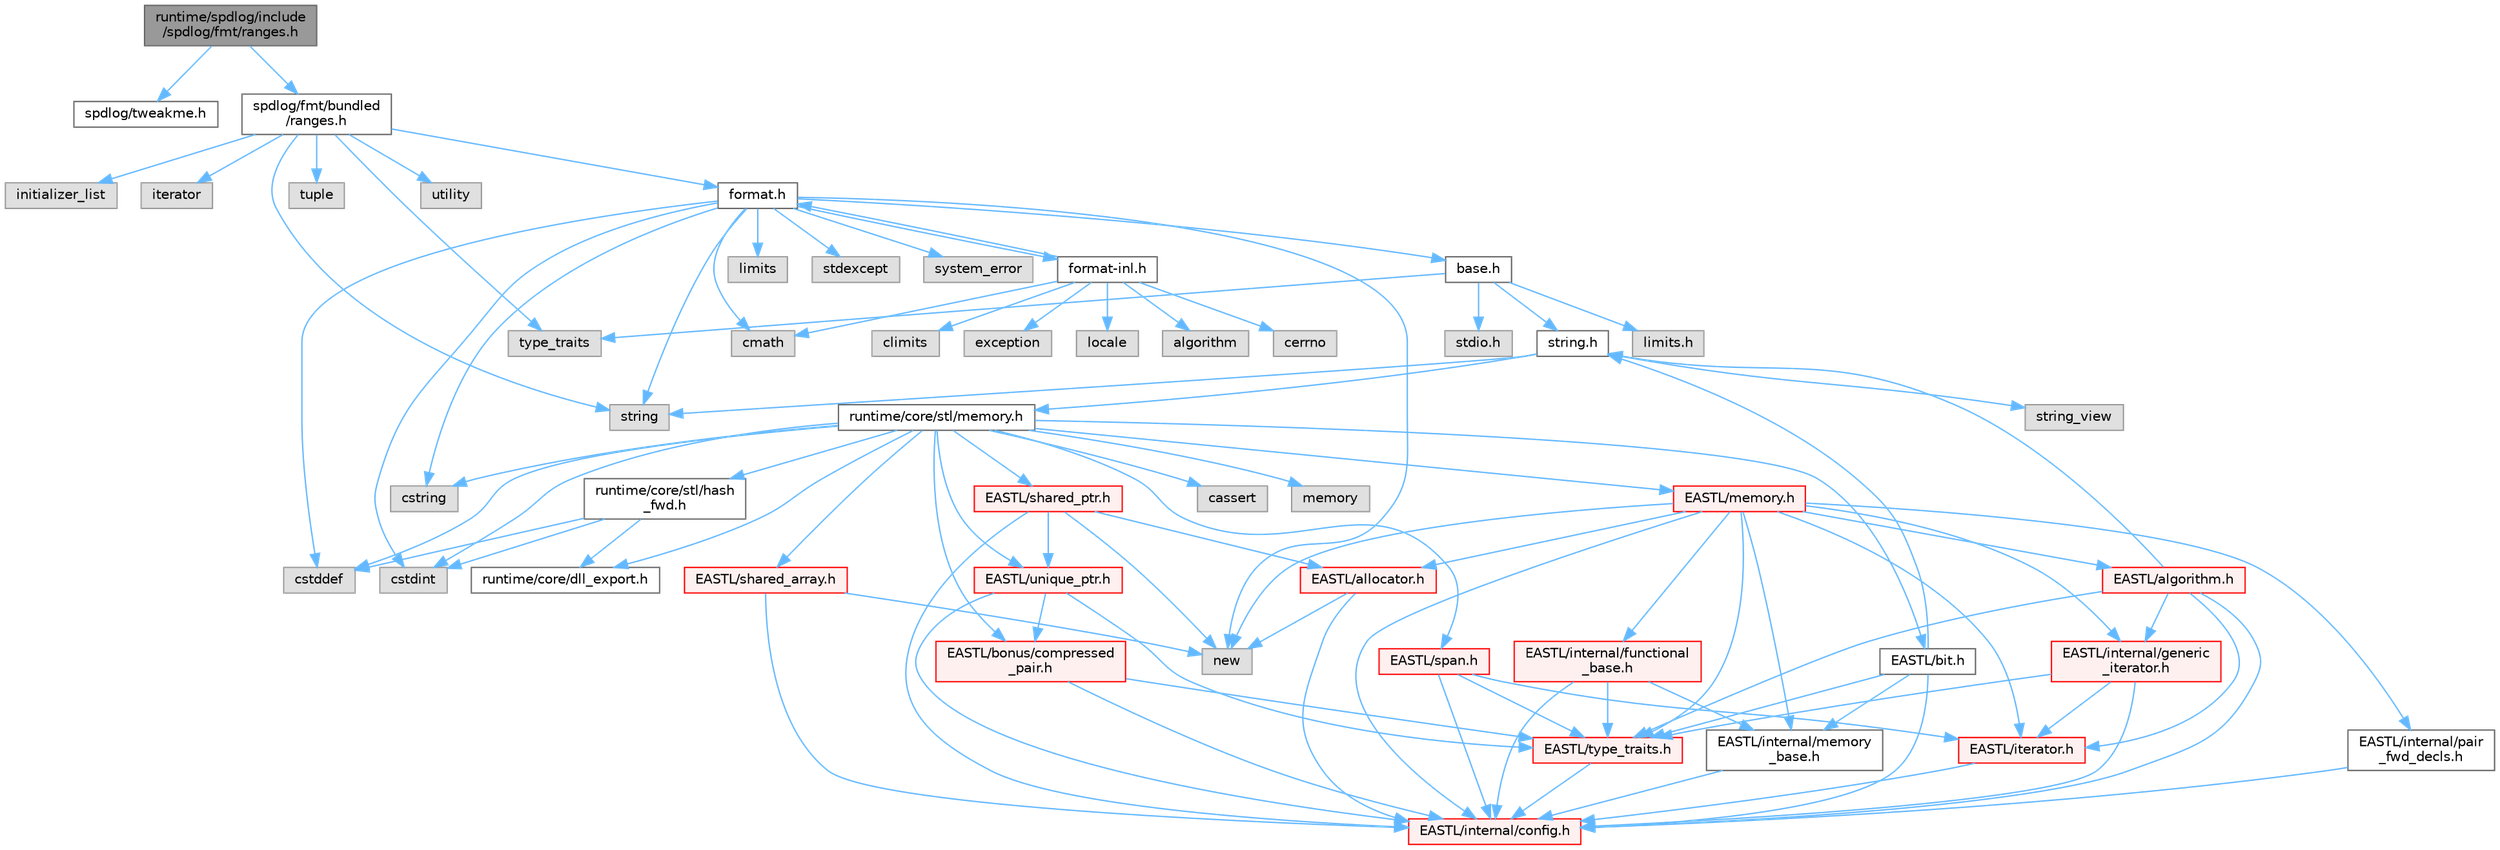 digraph "runtime/spdlog/include/spdlog/fmt/ranges.h"
{
 // LATEX_PDF_SIZE
  bgcolor="transparent";
  edge [fontname=Helvetica,fontsize=10,labelfontname=Helvetica,labelfontsize=10];
  node [fontname=Helvetica,fontsize=10,shape=box,height=0.2,width=0.4];
  Node1 [id="Node000001",label="runtime/spdlog/include\l/spdlog/fmt/ranges.h",height=0.2,width=0.4,color="gray40", fillcolor="grey60", style="filled", fontcolor="black",tooltip=" "];
  Node1 -> Node2 [id="edge1_Node000001_Node000002",color="steelblue1",style="solid",tooltip=" "];
  Node2 [id="Node000002",label="spdlog/tweakme.h",height=0.2,width=0.4,color="grey40", fillcolor="white", style="filled",URL="$tweakme_8h.html",tooltip=" "];
  Node1 -> Node3 [id="edge2_Node000001_Node000003",color="steelblue1",style="solid",tooltip=" "];
  Node3 [id="Node000003",label="spdlog/fmt/bundled\l/ranges.h",height=0.2,width=0.4,color="grey40", fillcolor="white", style="filled",URL="$bundled_2ranges_8h.html",tooltip=" "];
  Node3 -> Node4 [id="edge3_Node000003_Node000004",color="steelblue1",style="solid",tooltip=" "];
  Node4 [id="Node000004",label="initializer_list",height=0.2,width=0.4,color="grey60", fillcolor="#E0E0E0", style="filled",tooltip=" "];
  Node3 -> Node5 [id="edge4_Node000003_Node000005",color="steelblue1",style="solid",tooltip=" "];
  Node5 [id="Node000005",label="iterator",height=0.2,width=0.4,color="grey60", fillcolor="#E0E0E0", style="filled",tooltip=" "];
  Node3 -> Node6 [id="edge5_Node000003_Node000006",color="steelblue1",style="solid",tooltip=" "];
  Node6 [id="Node000006",label="string",height=0.2,width=0.4,color="grey60", fillcolor="#E0E0E0", style="filled",tooltip=" "];
  Node3 -> Node7 [id="edge6_Node000003_Node000007",color="steelblue1",style="solid",tooltip=" "];
  Node7 [id="Node000007",label="tuple",height=0.2,width=0.4,color="grey60", fillcolor="#E0E0E0", style="filled",tooltip=" "];
  Node3 -> Node8 [id="edge7_Node000003_Node000008",color="steelblue1",style="solid",tooltip=" "];
  Node8 [id="Node000008",label="type_traits",height=0.2,width=0.4,color="grey60", fillcolor="#E0E0E0", style="filled",tooltip=" "];
  Node3 -> Node9 [id="edge8_Node000003_Node000009",color="steelblue1",style="solid",tooltip=" "];
  Node9 [id="Node000009",label="utility",height=0.2,width=0.4,color="grey60", fillcolor="#E0E0E0", style="filled",tooltip=" "];
  Node3 -> Node10 [id="edge9_Node000003_Node000010",color="steelblue1",style="solid",tooltip=" "];
  Node10 [id="Node000010",label="format.h",height=0.2,width=0.4,color="grey40", fillcolor="white", style="filled",URL="$spdlog_2include_2spdlog_2fmt_2bundled_2format_8h.html",tooltip=" "];
  Node10 -> Node11 [id="edge10_Node000010_Node000011",color="steelblue1",style="solid",tooltip=" "];
  Node11 [id="Node000011",label="base.h",height=0.2,width=0.4,color="grey40", fillcolor="white", style="filled",URL="$base_8h.html",tooltip=" "];
  Node11 -> Node12 [id="edge11_Node000011_Node000012",color="steelblue1",style="solid",tooltip=" "];
  Node12 [id="Node000012",label="limits.h",height=0.2,width=0.4,color="grey60", fillcolor="#E0E0E0", style="filled",tooltip=" "];
  Node11 -> Node13 [id="edge12_Node000011_Node000013",color="steelblue1",style="solid",tooltip=" "];
  Node13 [id="Node000013",label="stdio.h",height=0.2,width=0.4,color="grey60", fillcolor="#E0E0E0", style="filled",tooltip=" "];
  Node11 -> Node14 [id="edge13_Node000011_Node000014",color="steelblue1",style="solid",tooltip=" "];
  Node14 [id="Node000014",label="string.h",height=0.2,width=0.4,color="grey40", fillcolor="white", style="filled",URL="$string_8h.html",tooltip=" "];
  Node14 -> Node6 [id="edge14_Node000014_Node000006",color="steelblue1",style="solid",tooltip=" "];
  Node14 -> Node15 [id="edge15_Node000014_Node000015",color="steelblue1",style="solid",tooltip=" "];
  Node15 [id="Node000015",label="string_view",height=0.2,width=0.4,color="grey60", fillcolor="#E0E0E0", style="filled",tooltip=" "];
  Node14 -> Node16 [id="edge16_Node000014_Node000016",color="steelblue1",style="solid",tooltip=" "];
  Node16 [id="Node000016",label="runtime/core/stl/memory.h",height=0.2,width=0.4,color="grey40", fillcolor="white", style="filled",URL="$core_2stl_2memory_8h.html",tooltip=" "];
  Node16 -> Node17 [id="edge17_Node000016_Node000017",color="steelblue1",style="solid",tooltip=" "];
  Node17 [id="Node000017",label="cstddef",height=0.2,width=0.4,color="grey60", fillcolor="#E0E0E0", style="filled",tooltip=" "];
  Node16 -> Node18 [id="edge18_Node000016_Node000018",color="steelblue1",style="solid",tooltip=" "];
  Node18 [id="Node000018",label="cstdint",height=0.2,width=0.4,color="grey60", fillcolor="#E0E0E0", style="filled",tooltip=" "];
  Node16 -> Node19 [id="edge19_Node000016_Node000019",color="steelblue1",style="solid",tooltip=" "];
  Node19 [id="Node000019",label="cassert",height=0.2,width=0.4,color="grey60", fillcolor="#E0E0E0", style="filled",tooltip=" "];
  Node16 -> Node20 [id="edge20_Node000016_Node000020",color="steelblue1",style="solid",tooltip=" "];
  Node20 [id="Node000020",label="memory",height=0.2,width=0.4,color="grey60", fillcolor="#E0E0E0", style="filled",tooltip=" "];
  Node16 -> Node21 [id="edge21_Node000016_Node000021",color="steelblue1",style="solid",tooltip=" "];
  Node21 [id="Node000021",label="cstring",height=0.2,width=0.4,color="grey60", fillcolor="#E0E0E0", style="filled",tooltip=" "];
  Node16 -> Node22 [id="edge22_Node000016_Node000022",color="steelblue1",style="solid",tooltip=" "];
  Node22 [id="Node000022",label="EASTL/bit.h",height=0.2,width=0.4,color="grey40", fillcolor="white", style="filled",URL="$bit_8h.html",tooltip=" "];
  Node22 -> Node23 [id="edge23_Node000022_Node000023",color="steelblue1",style="solid",tooltip=" "];
  Node23 [id="Node000023",label="EASTL/internal/config.h",height=0.2,width=0.4,color="red", fillcolor="#FFF0F0", style="filled",URL="$config_8h.html",tooltip=" "];
  Node22 -> Node32 [id="edge24_Node000022_Node000032",color="steelblue1",style="solid",tooltip=" "];
  Node32 [id="Node000032",label="EASTL/internal/memory\l_base.h",height=0.2,width=0.4,color="grey40", fillcolor="white", style="filled",URL="$memory__base_8h.html",tooltip=" "];
  Node32 -> Node23 [id="edge25_Node000032_Node000023",color="steelblue1",style="solid",tooltip=" "];
  Node22 -> Node33 [id="edge26_Node000022_Node000033",color="steelblue1",style="solid",tooltip=" "];
  Node33 [id="Node000033",label="EASTL/type_traits.h",height=0.2,width=0.4,color="red", fillcolor="#FFF0F0", style="filled",URL="$_e_a_s_t_l_2include_2_e_a_s_t_l_2type__traits_8h.html",tooltip=" "];
  Node33 -> Node23 [id="edge27_Node000033_Node000023",color="steelblue1",style="solid",tooltip=" "];
  Node22 -> Node14 [id="edge28_Node000022_Node000014",color="steelblue1",style="solid",tooltip=" "];
  Node16 -> Node42 [id="edge29_Node000016_Node000042",color="steelblue1",style="solid",tooltip=" "];
  Node42 [id="Node000042",label="EASTL/memory.h",height=0.2,width=0.4,color="red", fillcolor="#FFF0F0", style="filled",URL="$_e_a_s_t_l_2include_2_e_a_s_t_l_2memory_8h.html",tooltip=" "];
  Node42 -> Node23 [id="edge30_Node000042_Node000023",color="steelblue1",style="solid",tooltip=" "];
  Node42 -> Node32 [id="edge31_Node000042_Node000032",color="steelblue1",style="solid",tooltip=" "];
  Node42 -> Node43 [id="edge32_Node000042_Node000043",color="steelblue1",style="solid",tooltip=" "];
  Node43 [id="Node000043",label="EASTL/internal/generic\l_iterator.h",height=0.2,width=0.4,color="red", fillcolor="#FFF0F0", style="filled",URL="$generic__iterator_8h.html",tooltip=" "];
  Node43 -> Node23 [id="edge33_Node000043_Node000023",color="steelblue1",style="solid",tooltip=" "];
  Node43 -> Node44 [id="edge34_Node000043_Node000044",color="steelblue1",style="solid",tooltip=" "];
  Node44 [id="Node000044",label="EASTL/iterator.h",height=0.2,width=0.4,color="red", fillcolor="#FFF0F0", style="filled",URL="$_e_a_s_t_l_2include_2_e_a_s_t_l_2iterator_8h.html",tooltip=" "];
  Node44 -> Node23 [id="edge35_Node000044_Node000023",color="steelblue1",style="solid",tooltip=" "];
  Node43 -> Node33 [id="edge36_Node000043_Node000033",color="steelblue1",style="solid",tooltip=" "];
  Node42 -> Node47 [id="edge37_Node000042_Node000047",color="steelblue1",style="solid",tooltip=" "];
  Node47 [id="Node000047",label="EASTL/internal/pair\l_fwd_decls.h",height=0.2,width=0.4,color="grey40", fillcolor="white", style="filled",URL="$pair__fwd__decls_8h.html",tooltip=" "];
  Node47 -> Node23 [id="edge38_Node000047_Node000023",color="steelblue1",style="solid",tooltip=" "];
  Node42 -> Node48 [id="edge39_Node000042_Node000048",color="steelblue1",style="solid",tooltip=" "];
  Node48 [id="Node000048",label="EASTL/internal/functional\l_base.h",height=0.2,width=0.4,color="red", fillcolor="#FFF0F0", style="filled",URL="$functional__base_8h.html",tooltip=" "];
  Node48 -> Node23 [id="edge40_Node000048_Node000023",color="steelblue1",style="solid",tooltip=" "];
  Node48 -> Node32 [id="edge41_Node000048_Node000032",color="steelblue1",style="solid",tooltip=" "];
  Node48 -> Node33 [id="edge42_Node000048_Node000033",color="steelblue1",style="solid",tooltip=" "];
  Node42 -> Node49 [id="edge43_Node000042_Node000049",color="steelblue1",style="solid",tooltip=" "];
  Node49 [id="Node000049",label="EASTL/algorithm.h",height=0.2,width=0.4,color="red", fillcolor="#FFF0F0", style="filled",URL="$_e_a_s_t_l_2include_2_e_a_s_t_l_2algorithm_8h.html",tooltip=" "];
  Node49 -> Node23 [id="edge44_Node000049_Node000023",color="steelblue1",style="solid",tooltip=" "];
  Node49 -> Node33 [id="edge45_Node000049_Node000033",color="steelblue1",style="solid",tooltip=" "];
  Node49 -> Node44 [id="edge46_Node000049_Node000044",color="steelblue1",style="solid",tooltip=" "];
  Node49 -> Node43 [id="edge47_Node000049_Node000043",color="steelblue1",style="solid",tooltip=" "];
  Node49 -> Node14 [id="edge48_Node000049_Node000014",color="steelblue1",style="solid",tooltip=" "];
  Node42 -> Node33 [id="edge49_Node000042_Node000033",color="steelblue1",style="solid",tooltip=" "];
  Node42 -> Node56 [id="edge50_Node000042_Node000056",color="steelblue1",style="solid",tooltip=" "];
  Node56 [id="Node000056",label="EASTL/allocator.h",height=0.2,width=0.4,color="red", fillcolor="#FFF0F0", style="filled",URL="$allocator_8h.html",tooltip=" "];
  Node56 -> Node23 [id="edge51_Node000056_Node000023",color="steelblue1",style="solid",tooltip=" "];
  Node56 -> Node57 [id="edge52_Node000056_Node000057",color="steelblue1",style="solid",tooltip=" "];
  Node57 [id="Node000057",label="new",height=0.2,width=0.4,color="grey60", fillcolor="#E0E0E0", style="filled",tooltip=" "];
  Node42 -> Node44 [id="edge53_Node000042_Node000044",color="steelblue1",style="solid",tooltip=" "];
  Node42 -> Node57 [id="edge54_Node000042_Node000057",color="steelblue1",style="solid",tooltip=" "];
  Node16 -> Node69 [id="edge55_Node000016_Node000069",color="steelblue1",style="solid",tooltip=" "];
  Node69 [id="Node000069",label="EASTL/shared_array.h",height=0.2,width=0.4,color="red", fillcolor="#FFF0F0", style="filled",URL="$shared__array_8h.html",tooltip=" "];
  Node69 -> Node23 [id="edge56_Node000069_Node000023",color="steelblue1",style="solid",tooltip=" "];
  Node69 -> Node57 [id="edge57_Node000069_Node000057",color="steelblue1",style="solid",tooltip=" "];
  Node16 -> Node71 [id="edge58_Node000016_Node000071",color="steelblue1",style="solid",tooltip=" "];
  Node71 [id="Node000071",label="EASTL/unique_ptr.h",height=0.2,width=0.4,color="red", fillcolor="#FFF0F0", style="filled",URL="$unique__ptr_8h.html",tooltip=" "];
  Node71 -> Node72 [id="edge59_Node000071_Node000072",color="steelblue1",style="solid",tooltip=" "];
  Node72 [id="Node000072",label="EASTL/bonus/compressed\l_pair.h",height=0.2,width=0.4,color="red", fillcolor="#FFF0F0", style="filled",URL="$compressed__pair_8h.html",tooltip=" "];
  Node72 -> Node23 [id="edge60_Node000072_Node000023",color="steelblue1",style="solid",tooltip=" "];
  Node72 -> Node33 [id="edge61_Node000072_Node000033",color="steelblue1",style="solid",tooltip=" "];
  Node71 -> Node23 [id="edge62_Node000071_Node000023",color="steelblue1",style="solid",tooltip=" "];
  Node71 -> Node33 [id="edge63_Node000071_Node000033",color="steelblue1",style="solid",tooltip=" "];
  Node16 -> Node74 [id="edge64_Node000016_Node000074",color="steelblue1",style="solid",tooltip=" "];
  Node74 [id="Node000074",label="EASTL/shared_ptr.h",height=0.2,width=0.4,color="red", fillcolor="#FFF0F0", style="filled",URL="$shared__ptr_8h.html",tooltip=" "];
  Node74 -> Node23 [id="edge65_Node000074_Node000023",color="steelblue1",style="solid",tooltip=" "];
  Node74 -> Node71 [id="edge66_Node000074_Node000071",color="steelblue1",style="solid",tooltip=" "];
  Node74 -> Node56 [id="edge67_Node000074_Node000056",color="steelblue1",style="solid",tooltip=" "];
  Node74 -> Node57 [id="edge68_Node000074_Node000057",color="steelblue1",style="solid",tooltip=" "];
  Node16 -> Node154 [id="edge69_Node000016_Node000154",color="steelblue1",style="solid",tooltip=" "];
  Node154 [id="Node000154",label="EASTL/span.h",height=0.2,width=0.4,color="red", fillcolor="#FFF0F0", style="filled",URL="$span_8h.html",tooltip=" "];
  Node154 -> Node23 [id="edge70_Node000154_Node000023",color="steelblue1",style="solid",tooltip=" "];
  Node154 -> Node33 [id="edge71_Node000154_Node000033",color="steelblue1",style="solid",tooltip=" "];
  Node154 -> Node44 [id="edge72_Node000154_Node000044",color="steelblue1",style="solid",tooltip=" "];
  Node16 -> Node72 [id="edge73_Node000016_Node000072",color="steelblue1",style="solid",tooltip=" "];
  Node16 -> Node157 [id="edge74_Node000016_Node000157",color="steelblue1",style="solid",tooltip=" "];
  Node157 [id="Node000157",label="runtime/core/dll_export.h",height=0.2,width=0.4,color="grey40", fillcolor="white", style="filled",URL="$dll__export_8h.html",tooltip=" "];
  Node16 -> Node158 [id="edge75_Node000016_Node000158",color="steelblue1",style="solid",tooltip=" "];
  Node158 [id="Node000158",label="runtime/core/stl/hash\l_fwd.h",height=0.2,width=0.4,color="grey40", fillcolor="white", style="filled",URL="$hash__fwd_8h.html",tooltip=" "];
  Node158 -> Node17 [id="edge76_Node000158_Node000017",color="steelblue1",style="solid",tooltip=" "];
  Node158 -> Node18 [id="edge77_Node000158_Node000018",color="steelblue1",style="solid",tooltip=" "];
  Node158 -> Node157 [id="edge78_Node000158_Node000157",color="steelblue1",style="solid",tooltip=" "];
  Node11 -> Node8 [id="edge79_Node000011_Node000008",color="steelblue1",style="solid",tooltip=" "];
  Node10 -> Node159 [id="edge80_Node000010_Node000159",color="steelblue1",style="solid",tooltip=" "];
  Node159 [id="Node000159",label="cmath",height=0.2,width=0.4,color="grey60", fillcolor="#E0E0E0", style="filled",tooltip=" "];
  Node10 -> Node17 [id="edge81_Node000010_Node000017",color="steelblue1",style="solid",tooltip=" "];
  Node10 -> Node18 [id="edge82_Node000010_Node000018",color="steelblue1",style="solid",tooltip=" "];
  Node10 -> Node21 [id="edge83_Node000010_Node000021",color="steelblue1",style="solid",tooltip=" "];
  Node10 -> Node160 [id="edge84_Node000010_Node000160",color="steelblue1",style="solid",tooltip=" "];
  Node160 [id="Node000160",label="limits",height=0.2,width=0.4,color="grey60", fillcolor="#E0E0E0", style="filled",tooltip=" "];
  Node10 -> Node57 [id="edge85_Node000010_Node000057",color="steelblue1",style="solid",tooltip=" "];
  Node10 -> Node161 [id="edge86_Node000010_Node000161",color="steelblue1",style="solid",tooltip=" "];
  Node161 [id="Node000161",label="stdexcept",height=0.2,width=0.4,color="grey60", fillcolor="#E0E0E0", style="filled",tooltip=" "];
  Node10 -> Node6 [id="edge87_Node000010_Node000006",color="steelblue1",style="solid",tooltip=" "];
  Node10 -> Node162 [id="edge88_Node000010_Node000162",color="steelblue1",style="solid",tooltip=" "];
  Node162 [id="Node000162",label="system_error",height=0.2,width=0.4,color="grey60", fillcolor="#E0E0E0", style="filled",tooltip=" "];
  Node10 -> Node163 [id="edge89_Node000010_Node000163",color="steelblue1",style="solid",tooltip=" "];
  Node163 [id="Node000163",label="format-inl.h",height=0.2,width=0.4,color="grey40", fillcolor="white", style="filled",URL="$format-inl_8h.html",tooltip=" "];
  Node163 -> Node164 [id="edge90_Node000163_Node000164",color="steelblue1",style="solid",tooltip=" "];
  Node164 [id="Node000164",label="algorithm",height=0.2,width=0.4,color="grey60", fillcolor="#E0E0E0", style="filled",tooltip=" "];
  Node163 -> Node165 [id="edge91_Node000163_Node000165",color="steelblue1",style="solid",tooltip=" "];
  Node165 [id="Node000165",label="cerrno",height=0.2,width=0.4,color="grey60", fillcolor="#E0E0E0", style="filled",tooltip=" "];
  Node163 -> Node166 [id="edge92_Node000163_Node000166",color="steelblue1",style="solid",tooltip=" "];
  Node166 [id="Node000166",label="climits",height=0.2,width=0.4,color="grey60", fillcolor="#E0E0E0", style="filled",tooltip=" "];
  Node163 -> Node159 [id="edge93_Node000163_Node000159",color="steelblue1",style="solid",tooltip=" "];
  Node163 -> Node167 [id="edge94_Node000163_Node000167",color="steelblue1",style="solid",tooltip=" "];
  Node167 [id="Node000167",label="exception",height=0.2,width=0.4,color="grey60", fillcolor="#E0E0E0", style="filled",tooltip=" "];
  Node163 -> Node10 [id="edge95_Node000163_Node000010",color="steelblue1",style="solid",tooltip=" "];
  Node163 -> Node168 [id="edge96_Node000163_Node000168",color="steelblue1",style="solid",tooltip=" "];
  Node168 [id="Node000168",label="locale",height=0.2,width=0.4,color="grey60", fillcolor="#E0E0E0", style="filled",tooltip=" "];
}
